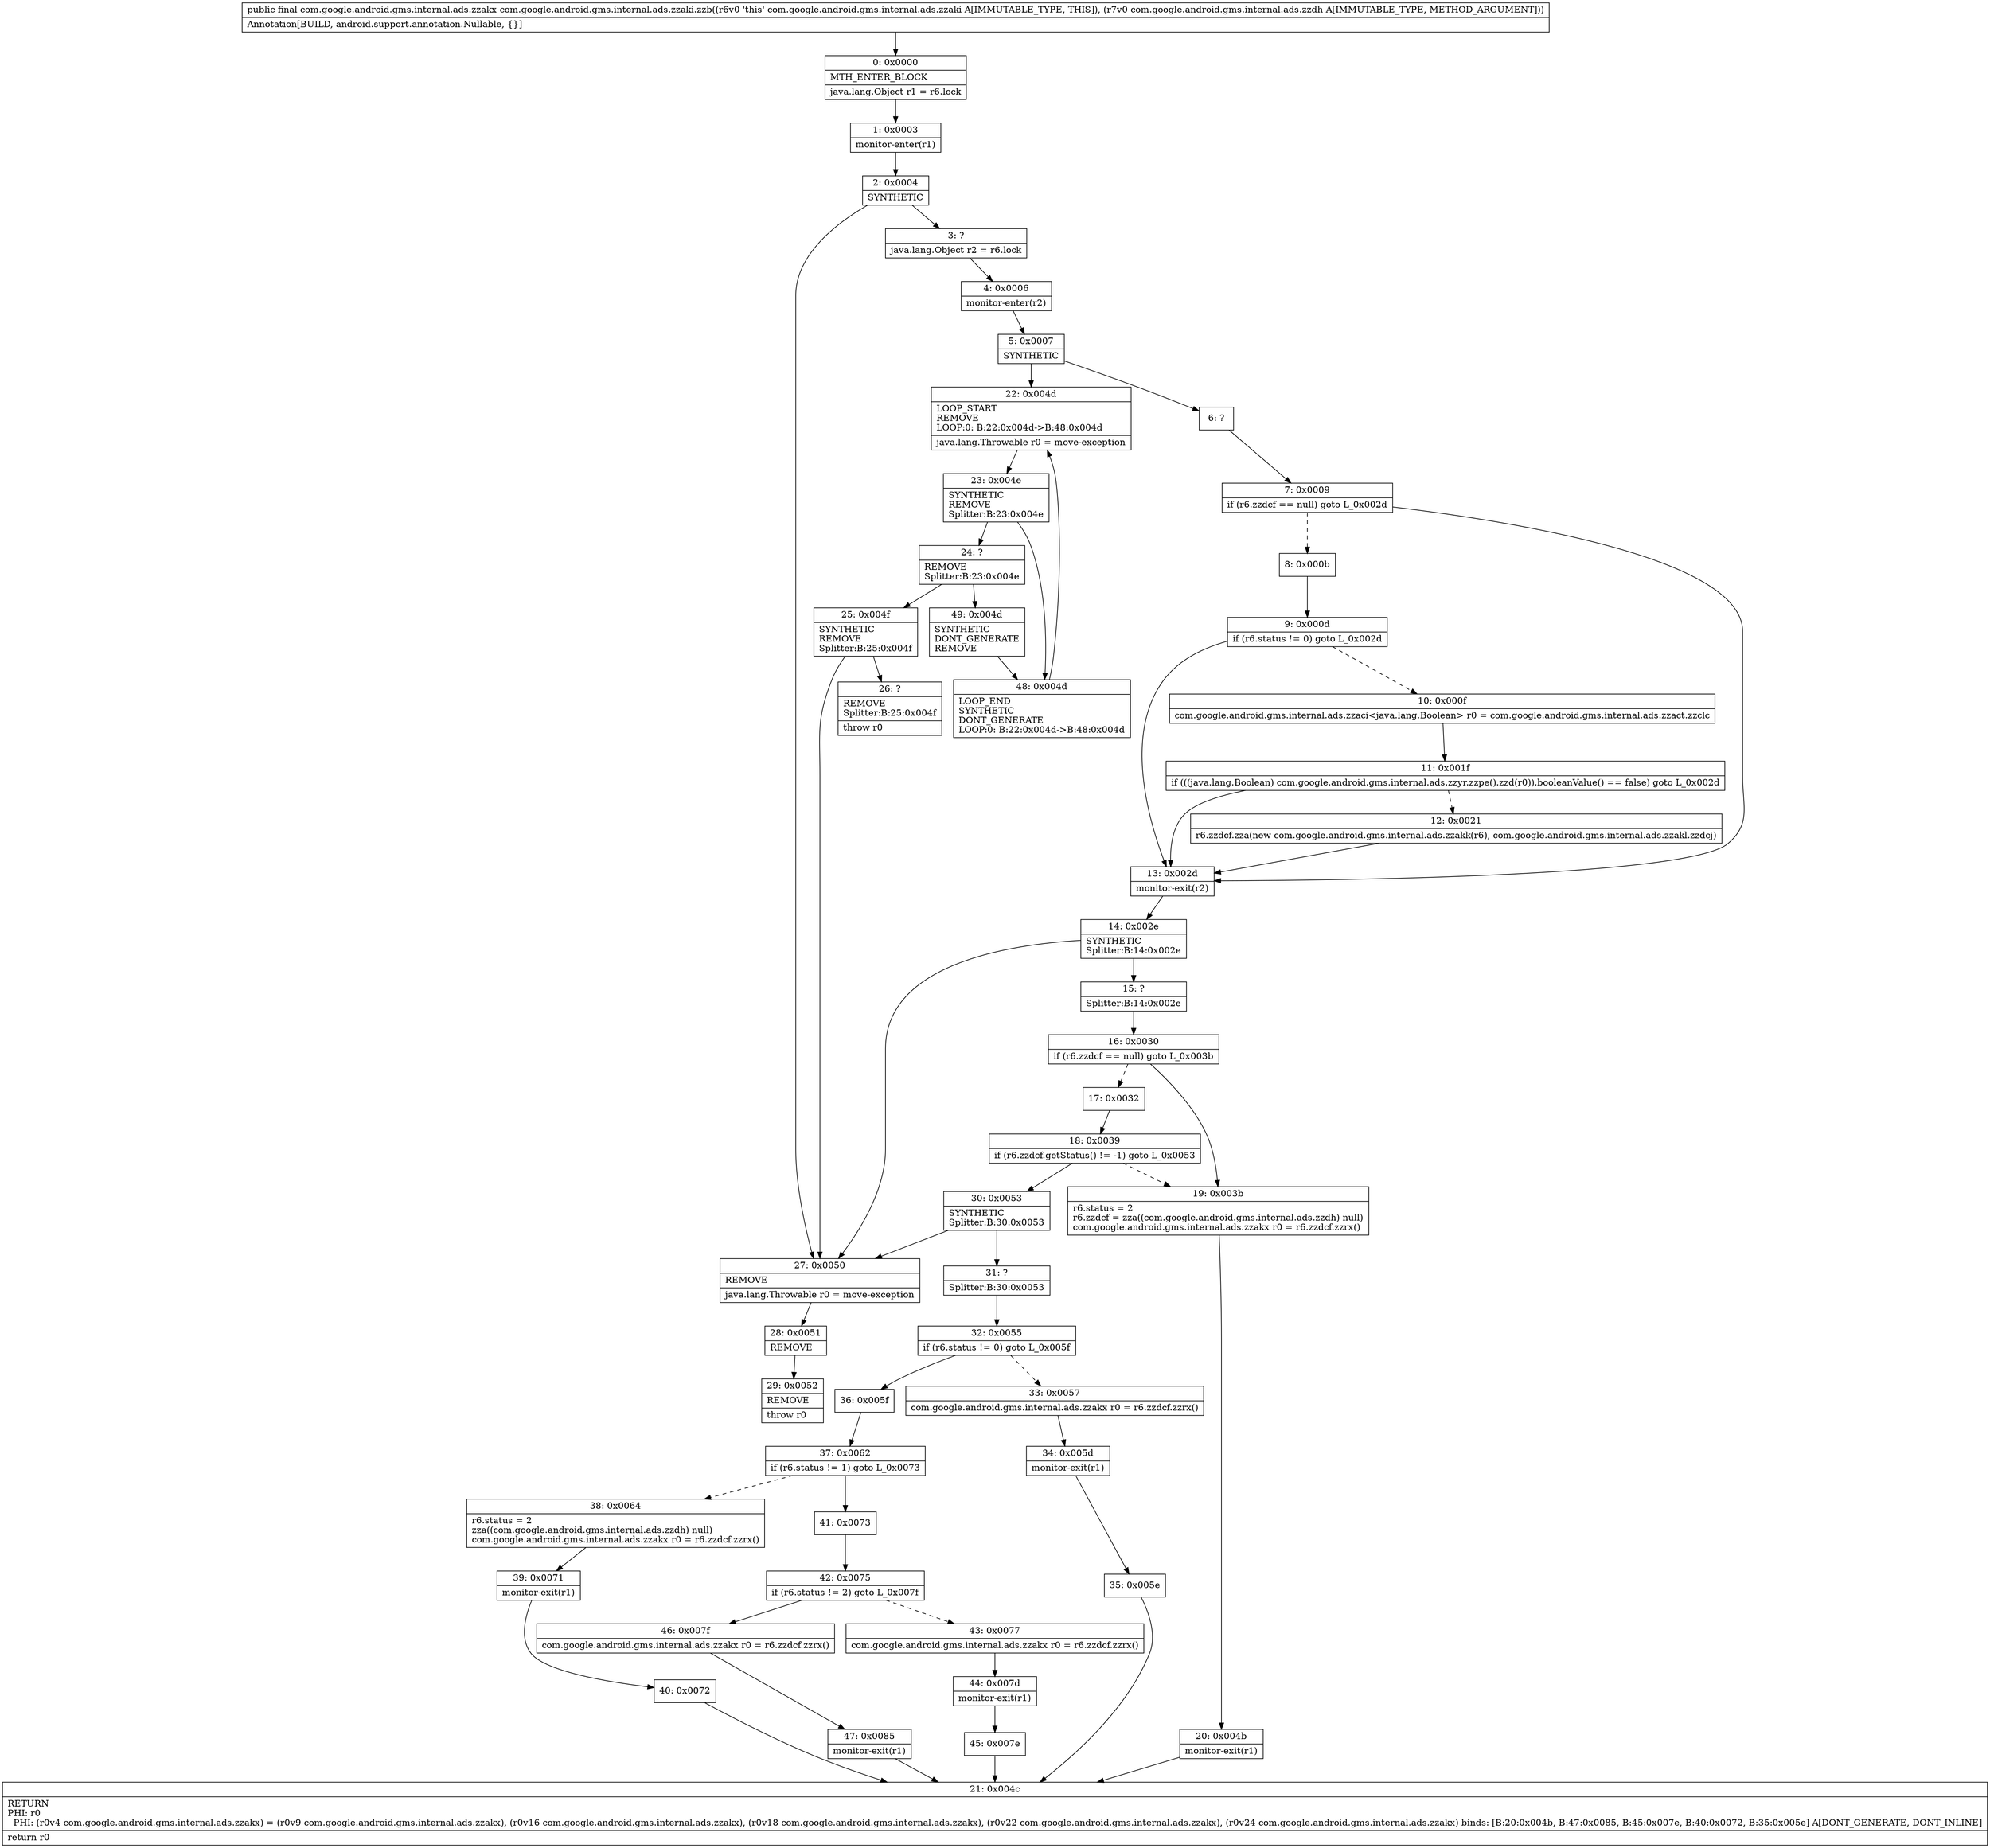 digraph "CFG forcom.google.android.gms.internal.ads.zzaki.zzb(Lcom\/google\/android\/gms\/internal\/ads\/zzdh;)Lcom\/google\/android\/gms\/internal\/ads\/zzakx;" {
Node_0 [shape=record,label="{0\:\ 0x0000|MTH_ENTER_BLOCK\l|java.lang.Object r1 = r6.lock\l}"];
Node_1 [shape=record,label="{1\:\ 0x0003|monitor\-enter(r1)\l}"];
Node_2 [shape=record,label="{2\:\ 0x0004|SYNTHETIC\l}"];
Node_3 [shape=record,label="{3\:\ ?|java.lang.Object r2 = r6.lock\l}"];
Node_4 [shape=record,label="{4\:\ 0x0006|monitor\-enter(r2)\l}"];
Node_5 [shape=record,label="{5\:\ 0x0007|SYNTHETIC\l}"];
Node_6 [shape=record,label="{6\:\ ?}"];
Node_7 [shape=record,label="{7\:\ 0x0009|if (r6.zzdcf == null) goto L_0x002d\l}"];
Node_8 [shape=record,label="{8\:\ 0x000b}"];
Node_9 [shape=record,label="{9\:\ 0x000d|if (r6.status != 0) goto L_0x002d\l}"];
Node_10 [shape=record,label="{10\:\ 0x000f|com.google.android.gms.internal.ads.zzaci\<java.lang.Boolean\> r0 = com.google.android.gms.internal.ads.zzact.zzclc\l}"];
Node_11 [shape=record,label="{11\:\ 0x001f|if (((java.lang.Boolean) com.google.android.gms.internal.ads.zzyr.zzpe().zzd(r0)).booleanValue() == false) goto L_0x002d\l}"];
Node_12 [shape=record,label="{12\:\ 0x0021|r6.zzdcf.zza(new com.google.android.gms.internal.ads.zzakk(r6), com.google.android.gms.internal.ads.zzakl.zzdcj)\l}"];
Node_13 [shape=record,label="{13\:\ 0x002d|monitor\-exit(r2)\l}"];
Node_14 [shape=record,label="{14\:\ 0x002e|SYNTHETIC\lSplitter:B:14:0x002e\l}"];
Node_15 [shape=record,label="{15\:\ ?|Splitter:B:14:0x002e\l}"];
Node_16 [shape=record,label="{16\:\ 0x0030|if (r6.zzdcf == null) goto L_0x003b\l}"];
Node_17 [shape=record,label="{17\:\ 0x0032}"];
Node_18 [shape=record,label="{18\:\ 0x0039|if (r6.zzdcf.getStatus() != \-1) goto L_0x0053\l}"];
Node_19 [shape=record,label="{19\:\ 0x003b|r6.status = 2\lr6.zzdcf = zza((com.google.android.gms.internal.ads.zzdh) null)\lcom.google.android.gms.internal.ads.zzakx r0 = r6.zzdcf.zzrx()\l}"];
Node_20 [shape=record,label="{20\:\ 0x004b|monitor\-exit(r1)\l}"];
Node_21 [shape=record,label="{21\:\ 0x004c|RETURN\lPHI: r0 \l  PHI: (r0v4 com.google.android.gms.internal.ads.zzakx) = (r0v9 com.google.android.gms.internal.ads.zzakx), (r0v16 com.google.android.gms.internal.ads.zzakx), (r0v18 com.google.android.gms.internal.ads.zzakx), (r0v22 com.google.android.gms.internal.ads.zzakx), (r0v24 com.google.android.gms.internal.ads.zzakx) binds: [B:20:0x004b, B:47:0x0085, B:45:0x007e, B:40:0x0072, B:35:0x005e] A[DONT_GENERATE, DONT_INLINE]\l|return r0\l}"];
Node_22 [shape=record,label="{22\:\ 0x004d|LOOP_START\lREMOVE\lLOOP:0: B:22:0x004d\-\>B:48:0x004d\l|java.lang.Throwable r0 = move\-exception\l}"];
Node_23 [shape=record,label="{23\:\ 0x004e|SYNTHETIC\lREMOVE\lSplitter:B:23:0x004e\l}"];
Node_24 [shape=record,label="{24\:\ ?|REMOVE\lSplitter:B:23:0x004e\l}"];
Node_25 [shape=record,label="{25\:\ 0x004f|SYNTHETIC\lREMOVE\lSplitter:B:25:0x004f\l}"];
Node_26 [shape=record,label="{26\:\ ?|REMOVE\lSplitter:B:25:0x004f\l|throw r0\l}"];
Node_27 [shape=record,label="{27\:\ 0x0050|REMOVE\l|java.lang.Throwable r0 = move\-exception\l}"];
Node_28 [shape=record,label="{28\:\ 0x0051|REMOVE\l}"];
Node_29 [shape=record,label="{29\:\ 0x0052|REMOVE\l|throw r0\l}"];
Node_30 [shape=record,label="{30\:\ 0x0053|SYNTHETIC\lSplitter:B:30:0x0053\l}"];
Node_31 [shape=record,label="{31\:\ ?|Splitter:B:30:0x0053\l}"];
Node_32 [shape=record,label="{32\:\ 0x0055|if (r6.status != 0) goto L_0x005f\l}"];
Node_33 [shape=record,label="{33\:\ 0x0057|com.google.android.gms.internal.ads.zzakx r0 = r6.zzdcf.zzrx()\l}"];
Node_34 [shape=record,label="{34\:\ 0x005d|monitor\-exit(r1)\l}"];
Node_35 [shape=record,label="{35\:\ 0x005e}"];
Node_36 [shape=record,label="{36\:\ 0x005f}"];
Node_37 [shape=record,label="{37\:\ 0x0062|if (r6.status != 1) goto L_0x0073\l}"];
Node_38 [shape=record,label="{38\:\ 0x0064|r6.status = 2\lzza((com.google.android.gms.internal.ads.zzdh) null)\lcom.google.android.gms.internal.ads.zzakx r0 = r6.zzdcf.zzrx()\l}"];
Node_39 [shape=record,label="{39\:\ 0x0071|monitor\-exit(r1)\l}"];
Node_40 [shape=record,label="{40\:\ 0x0072}"];
Node_41 [shape=record,label="{41\:\ 0x0073}"];
Node_42 [shape=record,label="{42\:\ 0x0075|if (r6.status != 2) goto L_0x007f\l}"];
Node_43 [shape=record,label="{43\:\ 0x0077|com.google.android.gms.internal.ads.zzakx r0 = r6.zzdcf.zzrx()\l}"];
Node_44 [shape=record,label="{44\:\ 0x007d|monitor\-exit(r1)\l}"];
Node_45 [shape=record,label="{45\:\ 0x007e}"];
Node_46 [shape=record,label="{46\:\ 0x007f|com.google.android.gms.internal.ads.zzakx r0 = r6.zzdcf.zzrx()\l}"];
Node_47 [shape=record,label="{47\:\ 0x0085|monitor\-exit(r1)\l}"];
Node_48 [shape=record,label="{48\:\ 0x004d|LOOP_END\lSYNTHETIC\lDONT_GENERATE\lLOOP:0: B:22:0x004d\-\>B:48:0x004d\l}"];
Node_49 [shape=record,label="{49\:\ 0x004d|SYNTHETIC\lDONT_GENERATE\lREMOVE\l}"];
MethodNode[shape=record,label="{public final com.google.android.gms.internal.ads.zzakx com.google.android.gms.internal.ads.zzaki.zzb((r6v0 'this' com.google.android.gms.internal.ads.zzaki A[IMMUTABLE_TYPE, THIS]), (r7v0 com.google.android.gms.internal.ads.zzdh A[IMMUTABLE_TYPE, METHOD_ARGUMENT]))  | Annotation[BUILD, android.support.annotation.Nullable, \{\}]\l}"];
MethodNode -> Node_0;
Node_0 -> Node_1;
Node_1 -> Node_2;
Node_2 -> Node_3;
Node_2 -> Node_27;
Node_3 -> Node_4;
Node_4 -> Node_5;
Node_5 -> Node_6;
Node_5 -> Node_22;
Node_6 -> Node_7;
Node_7 -> Node_8[style=dashed];
Node_7 -> Node_13;
Node_8 -> Node_9;
Node_9 -> Node_10[style=dashed];
Node_9 -> Node_13;
Node_10 -> Node_11;
Node_11 -> Node_12[style=dashed];
Node_11 -> Node_13;
Node_12 -> Node_13;
Node_13 -> Node_14;
Node_14 -> Node_15;
Node_14 -> Node_27;
Node_15 -> Node_16;
Node_16 -> Node_17[style=dashed];
Node_16 -> Node_19;
Node_17 -> Node_18;
Node_18 -> Node_19[style=dashed];
Node_18 -> Node_30;
Node_19 -> Node_20;
Node_20 -> Node_21;
Node_22 -> Node_23;
Node_23 -> Node_24;
Node_23 -> Node_48;
Node_24 -> Node_25;
Node_24 -> Node_49;
Node_25 -> Node_26;
Node_25 -> Node_27;
Node_27 -> Node_28;
Node_28 -> Node_29;
Node_30 -> Node_31;
Node_30 -> Node_27;
Node_31 -> Node_32;
Node_32 -> Node_33[style=dashed];
Node_32 -> Node_36;
Node_33 -> Node_34;
Node_34 -> Node_35;
Node_35 -> Node_21;
Node_36 -> Node_37;
Node_37 -> Node_38[style=dashed];
Node_37 -> Node_41;
Node_38 -> Node_39;
Node_39 -> Node_40;
Node_40 -> Node_21;
Node_41 -> Node_42;
Node_42 -> Node_43[style=dashed];
Node_42 -> Node_46;
Node_43 -> Node_44;
Node_44 -> Node_45;
Node_45 -> Node_21;
Node_46 -> Node_47;
Node_47 -> Node_21;
Node_48 -> Node_22;
Node_49 -> Node_48;
}

